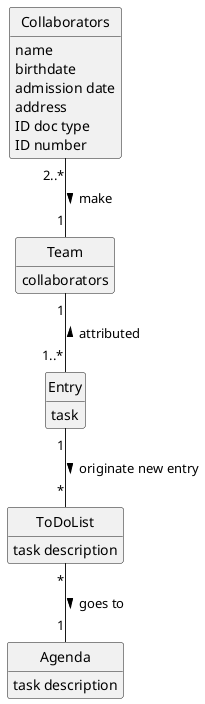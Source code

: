 @startuml
skinparam monochrome true
skinparam packageStyle rectangle
skinparam shadowing false
skinparam monochrome true
skinparam packageStyle rectangle
skinparam shadowing false
'skinparam linetype ortho
'left to right direction
skinparam classAttributeIconSize 0
hide circle
hide methods


class Team{
    collaborators
}

class Entry {
    task
}

class Collaborators {
    name
    birthdate
    admission date
    address
    contact info (mobile and email)
    ID doc type
    ID number
}

class ToDoList{
    task description
}

class Agenda{
    task description
}

Entry "1" -- "*" ToDoList : originate new entry >
Team "1" -- "1..*" Entry : attributed <
Collaborators "2..*" -- "1" Team : make >
ToDoList "*" -- "1" Agenda : goes to >
@enduml



